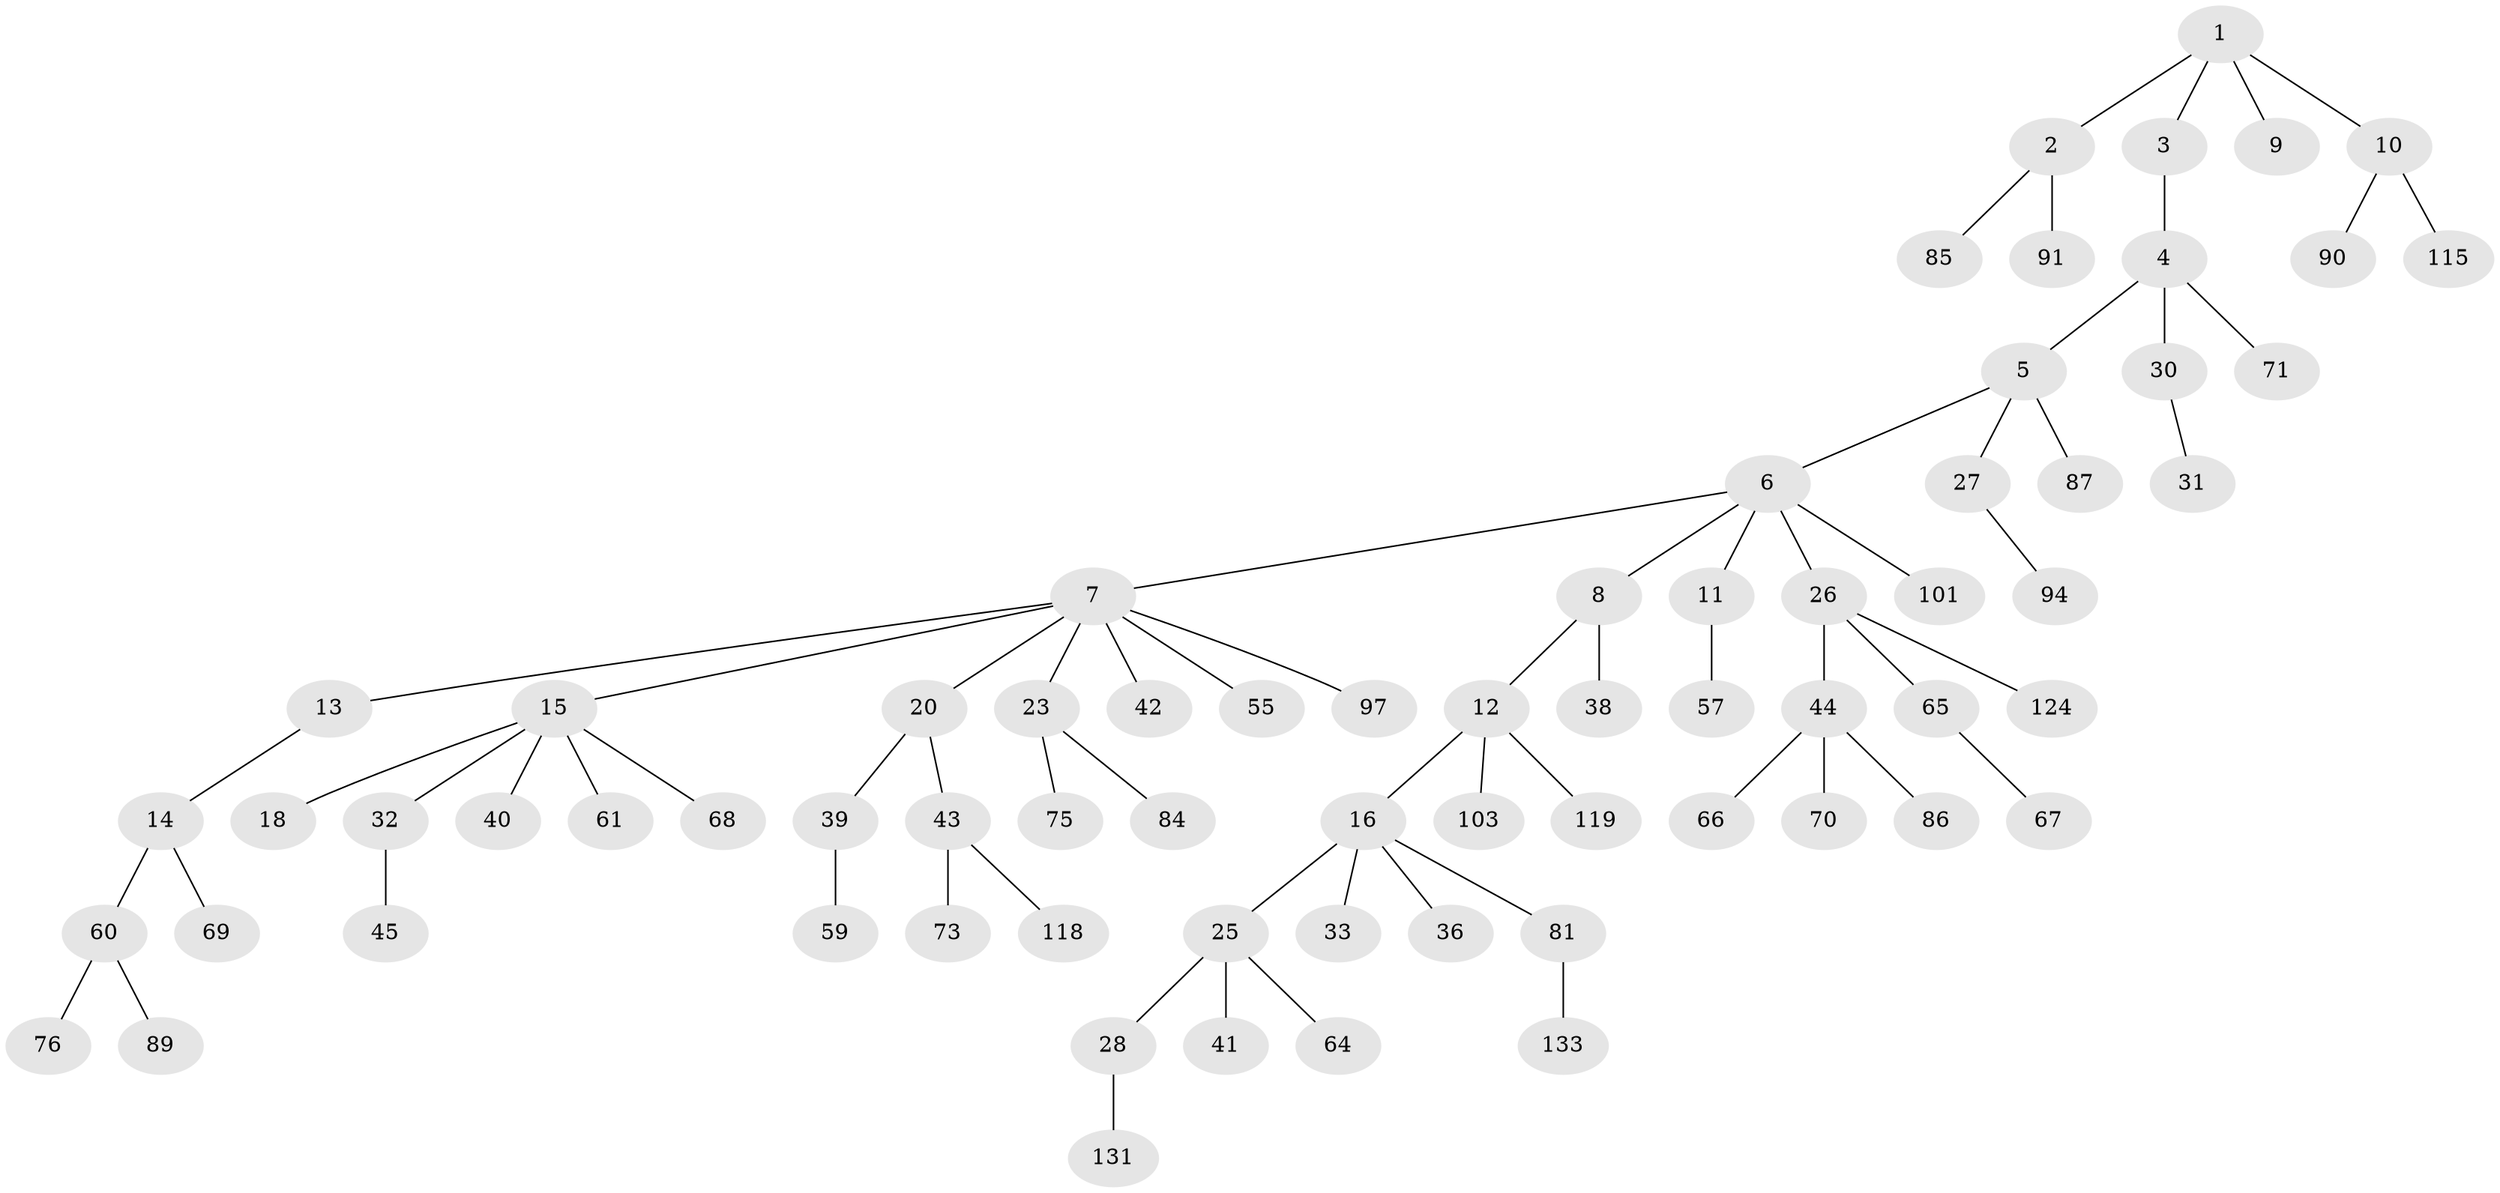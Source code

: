 // original degree distribution, {6: 0.02127659574468085, 2: 0.22695035460992907, 4: 0.04964539007092199, 3: 0.1276595744680851, 8: 0.0070921985815602835, 1: 0.5177304964539007, 5: 0.04964539007092199}
// Generated by graph-tools (version 1.1) at 2025/15/03/09/25 04:15:40]
// undirected, 70 vertices, 69 edges
graph export_dot {
graph [start="1"]
  node [color=gray90,style=filled];
  1 [super="+56+93"];
  2 [super="+34"];
  3;
  4;
  5 [super="+21"];
  6;
  7;
  8;
  9;
  10 [super="+82+22"];
  11 [super="+49+100+48"];
  12 [super="+79"];
  13 [super="+37"];
  14;
  15 [super="+117+17"];
  16;
  18;
  20 [super="+35"];
  23 [super="+52+24"];
  25;
  26 [super="+74"];
  27;
  28;
  30;
  31 [super="+116"];
  32 [super="+54+50+95+88"];
  33 [super="+58"];
  36 [super="+136"];
  38;
  39 [super="+113+51"];
  40 [super="+53"];
  41 [super="+109+46"];
  42;
  43;
  44;
  45;
  55;
  57 [super="+78"];
  59;
  60;
  61 [super="+62"];
  64 [super="+98"];
  65 [super="+126+112+122"];
  66;
  67;
  68 [super="+107"];
  69;
  70;
  71;
  73 [super="+106"];
  75 [super="+123"];
  76;
  81;
  84;
  85;
  86;
  87;
  89 [super="+92"];
  90 [super="+137"];
  91;
  94;
  97 [super="+125"];
  101;
  103;
  115;
  118;
  119;
  124;
  131;
  133;
  1 -- 2;
  1 -- 3;
  1 -- 9;
  1 -- 10;
  2 -- 91;
  2 -- 85;
  3 -- 4;
  4 -- 5;
  4 -- 30;
  4 -- 71;
  5 -- 6;
  5 -- 27;
  5 -- 87;
  6 -- 7;
  6 -- 8;
  6 -- 11;
  6 -- 26;
  6 -- 101;
  7 -- 13;
  7 -- 15;
  7 -- 20;
  7 -- 23;
  7 -- 42;
  7 -- 55;
  7 -- 97;
  8 -- 12;
  8 -- 38;
  10 -- 90;
  10 -- 115;
  11 -- 57;
  12 -- 16;
  12 -- 103;
  12 -- 119;
  13 -- 14;
  14 -- 60;
  14 -- 69;
  15 -- 32;
  15 -- 18;
  15 -- 68;
  15 -- 40;
  15 -- 61;
  16 -- 25;
  16 -- 33;
  16 -- 36;
  16 -- 81;
  20 -- 43;
  20 -- 39;
  23 -- 75;
  23 -- 84;
  25 -- 28;
  25 -- 41;
  25 -- 64;
  26 -- 44;
  26 -- 65;
  26 -- 124;
  27 -- 94;
  28 -- 131;
  30 -- 31;
  32 -- 45;
  39 -- 59;
  43 -- 73;
  43 -- 118;
  44 -- 66;
  44 -- 70;
  44 -- 86;
  60 -- 76;
  60 -- 89;
  65 -- 67;
  81 -- 133;
}
